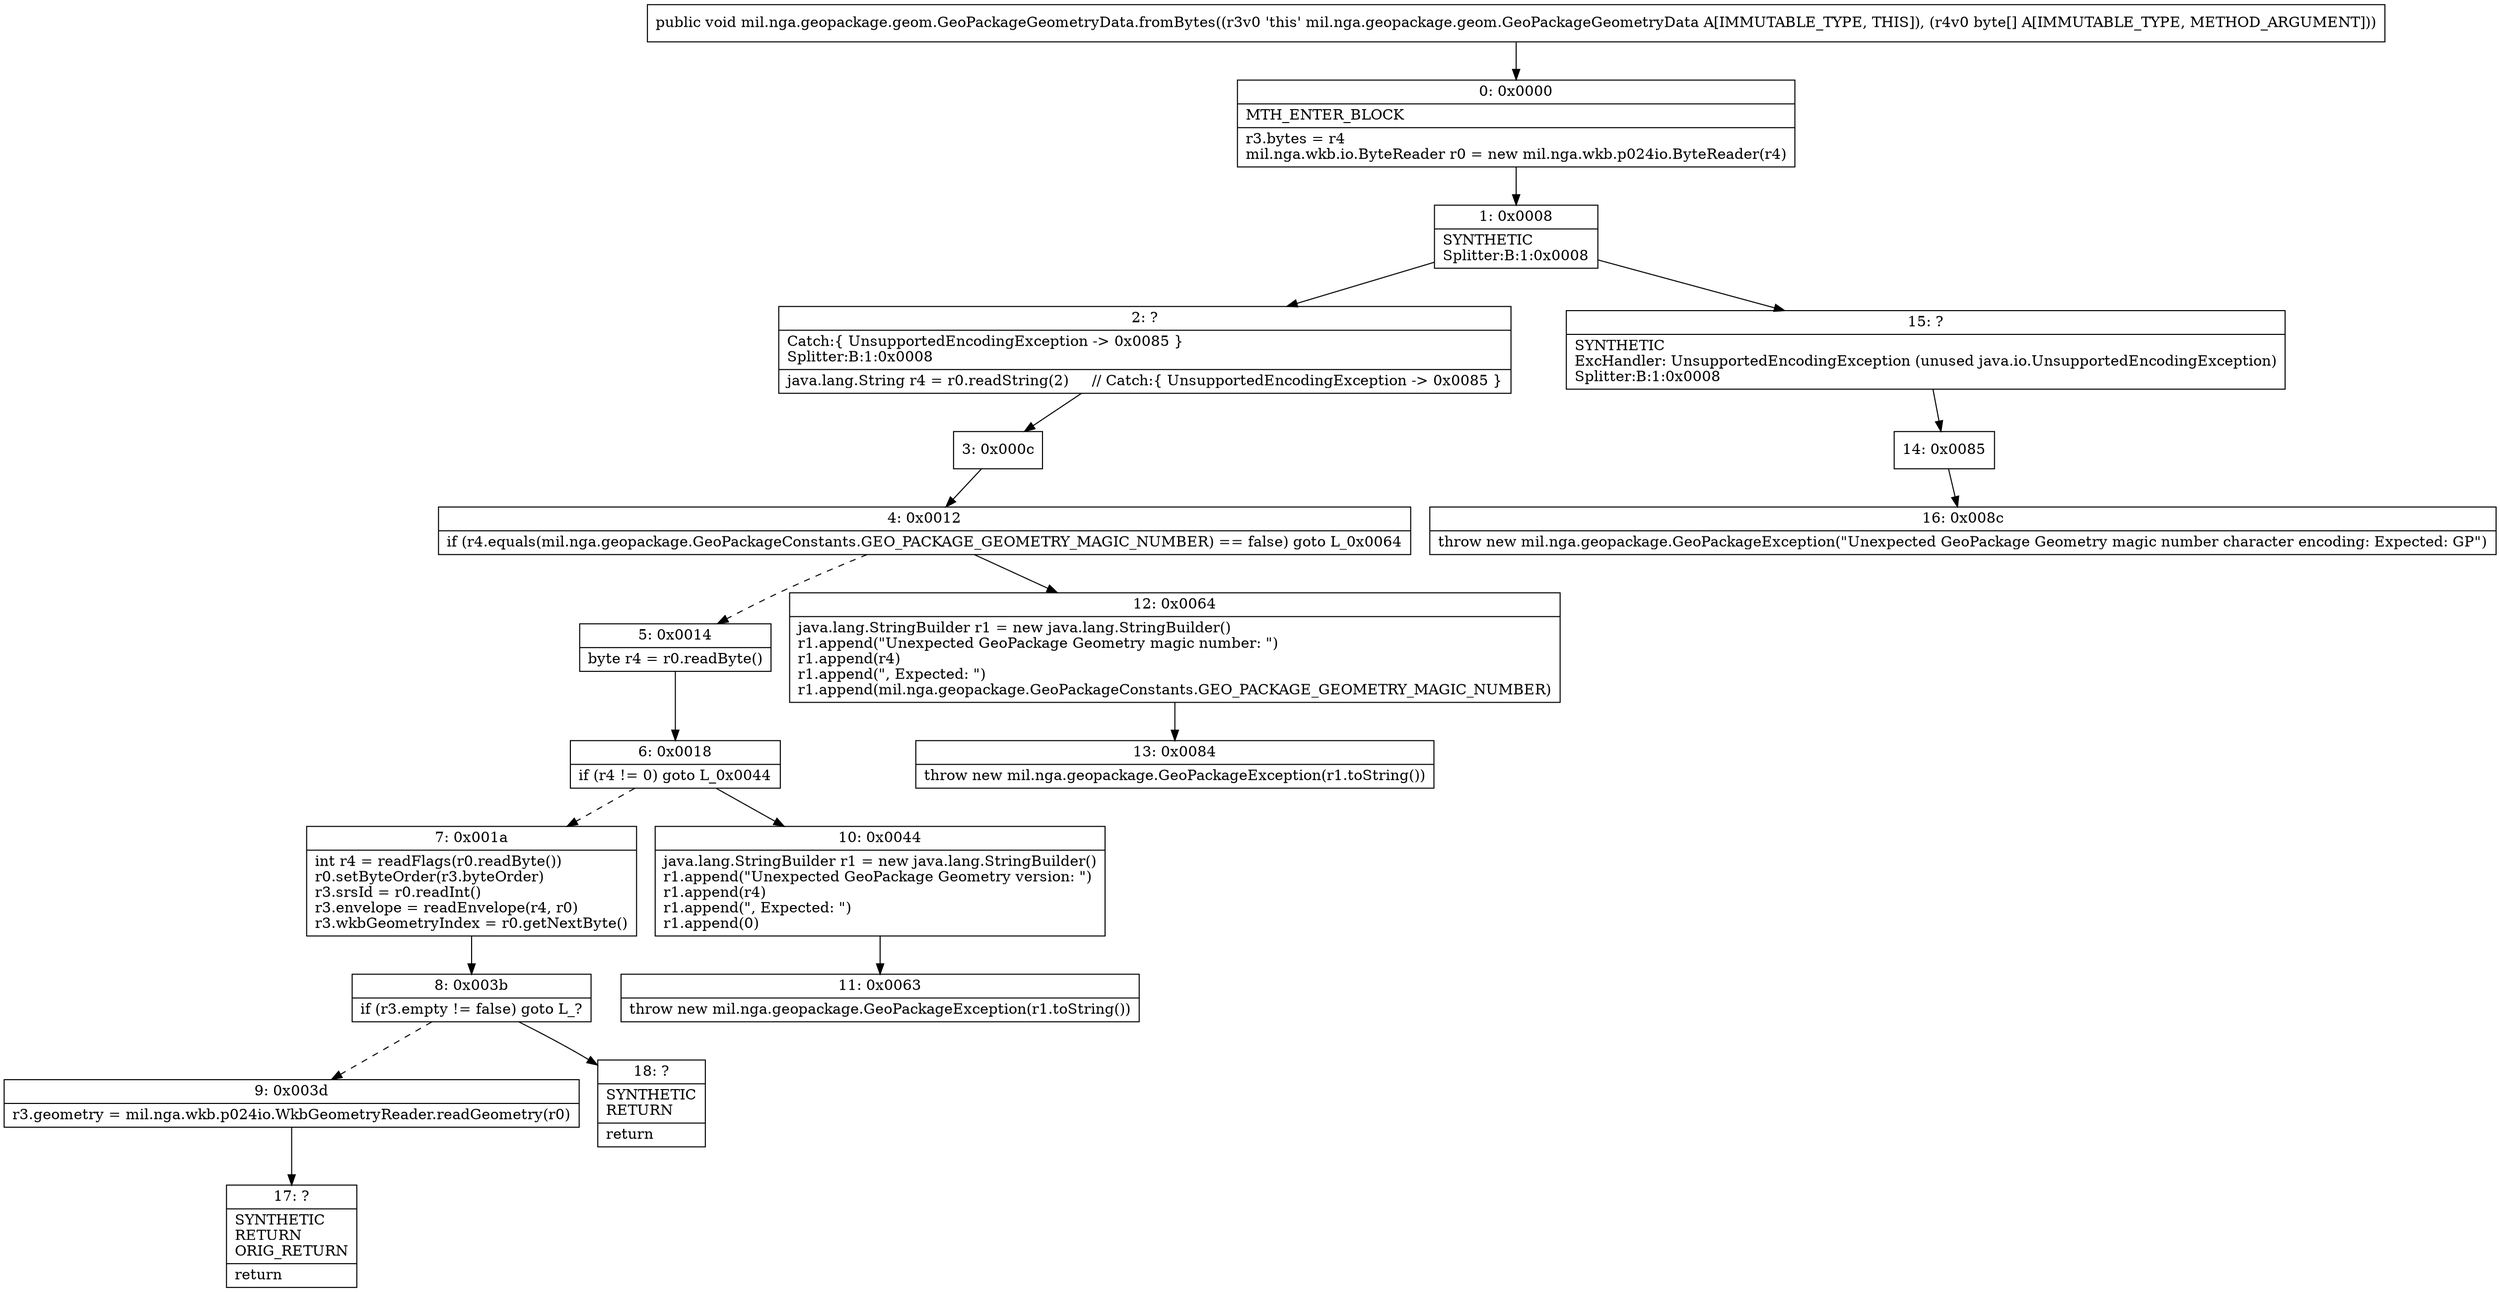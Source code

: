 digraph "CFG formil.nga.geopackage.geom.GeoPackageGeometryData.fromBytes([B)V" {
Node_0 [shape=record,label="{0\:\ 0x0000|MTH_ENTER_BLOCK\l|r3.bytes = r4\lmil.nga.wkb.io.ByteReader r0 = new mil.nga.wkb.p024io.ByteReader(r4)\l}"];
Node_1 [shape=record,label="{1\:\ 0x0008|SYNTHETIC\lSplitter:B:1:0x0008\l}"];
Node_2 [shape=record,label="{2\:\ ?|Catch:\{ UnsupportedEncodingException \-\> 0x0085 \}\lSplitter:B:1:0x0008\l|java.lang.String r4 = r0.readString(2)     \/\/ Catch:\{ UnsupportedEncodingException \-\> 0x0085 \}\l}"];
Node_3 [shape=record,label="{3\:\ 0x000c}"];
Node_4 [shape=record,label="{4\:\ 0x0012|if (r4.equals(mil.nga.geopackage.GeoPackageConstants.GEO_PACKAGE_GEOMETRY_MAGIC_NUMBER) == false) goto L_0x0064\l}"];
Node_5 [shape=record,label="{5\:\ 0x0014|byte r4 = r0.readByte()\l}"];
Node_6 [shape=record,label="{6\:\ 0x0018|if (r4 != 0) goto L_0x0044\l}"];
Node_7 [shape=record,label="{7\:\ 0x001a|int r4 = readFlags(r0.readByte())\lr0.setByteOrder(r3.byteOrder)\lr3.srsId = r0.readInt()\lr3.envelope = readEnvelope(r4, r0)\lr3.wkbGeometryIndex = r0.getNextByte()\l}"];
Node_8 [shape=record,label="{8\:\ 0x003b|if (r3.empty != false) goto L_?\l}"];
Node_9 [shape=record,label="{9\:\ 0x003d|r3.geometry = mil.nga.wkb.p024io.WkbGeometryReader.readGeometry(r0)\l}"];
Node_10 [shape=record,label="{10\:\ 0x0044|java.lang.StringBuilder r1 = new java.lang.StringBuilder()\lr1.append(\"Unexpected GeoPackage Geometry version: \")\lr1.append(r4)\lr1.append(\", Expected: \")\lr1.append(0)\l}"];
Node_11 [shape=record,label="{11\:\ 0x0063|throw new mil.nga.geopackage.GeoPackageException(r1.toString())\l}"];
Node_12 [shape=record,label="{12\:\ 0x0064|java.lang.StringBuilder r1 = new java.lang.StringBuilder()\lr1.append(\"Unexpected GeoPackage Geometry magic number: \")\lr1.append(r4)\lr1.append(\", Expected: \")\lr1.append(mil.nga.geopackage.GeoPackageConstants.GEO_PACKAGE_GEOMETRY_MAGIC_NUMBER)\l}"];
Node_13 [shape=record,label="{13\:\ 0x0084|throw new mil.nga.geopackage.GeoPackageException(r1.toString())\l}"];
Node_14 [shape=record,label="{14\:\ 0x0085}"];
Node_15 [shape=record,label="{15\:\ ?|SYNTHETIC\lExcHandler: UnsupportedEncodingException (unused java.io.UnsupportedEncodingException)\lSplitter:B:1:0x0008\l}"];
Node_16 [shape=record,label="{16\:\ 0x008c|throw new mil.nga.geopackage.GeoPackageException(\"Unexpected GeoPackage Geometry magic number character encoding: Expected: GP\")\l}"];
Node_17 [shape=record,label="{17\:\ ?|SYNTHETIC\lRETURN\lORIG_RETURN\l|return\l}"];
Node_18 [shape=record,label="{18\:\ ?|SYNTHETIC\lRETURN\l|return\l}"];
MethodNode[shape=record,label="{public void mil.nga.geopackage.geom.GeoPackageGeometryData.fromBytes((r3v0 'this' mil.nga.geopackage.geom.GeoPackageGeometryData A[IMMUTABLE_TYPE, THIS]), (r4v0 byte[] A[IMMUTABLE_TYPE, METHOD_ARGUMENT])) }"];
MethodNode -> Node_0;
Node_0 -> Node_1;
Node_1 -> Node_2;
Node_1 -> Node_15;
Node_2 -> Node_3;
Node_3 -> Node_4;
Node_4 -> Node_5[style=dashed];
Node_4 -> Node_12;
Node_5 -> Node_6;
Node_6 -> Node_7[style=dashed];
Node_6 -> Node_10;
Node_7 -> Node_8;
Node_8 -> Node_9[style=dashed];
Node_8 -> Node_18;
Node_9 -> Node_17;
Node_10 -> Node_11;
Node_12 -> Node_13;
Node_14 -> Node_16;
Node_15 -> Node_14;
}

